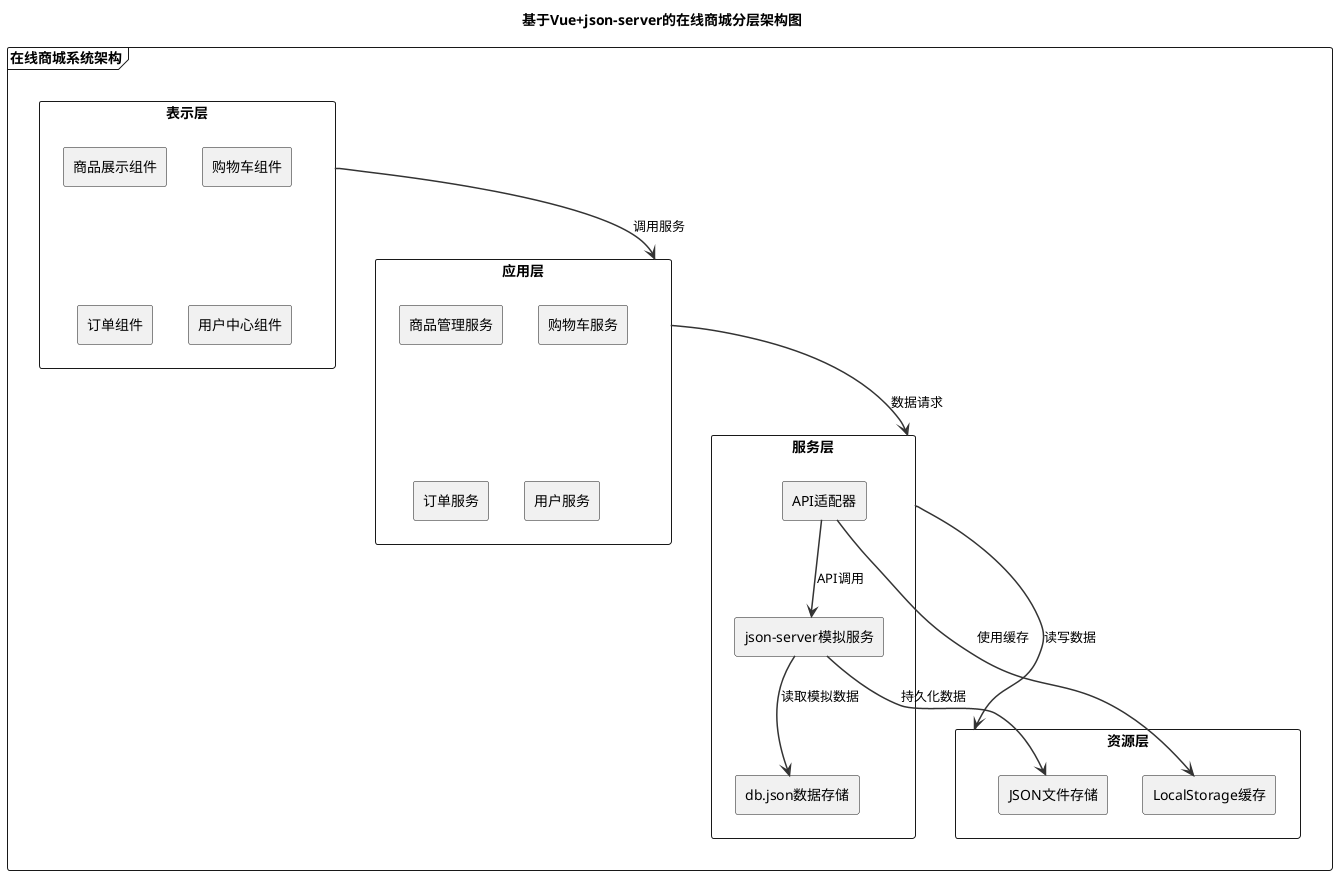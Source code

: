 @startuml
title 基于Vue+json-server的在线商城分层架构图

' 定义样式
skinparam defaultFontName SimHei
skinparam componentStyle rectangle
skinparam packageStyle rectangle
skinparam monochrome true
skinparam arrowThickness 1.5
skinparam arrowColor #333333

' 整体框架
frame "在线商城系统架构" as System {
    
    
     ' 表示层
    package "表示层" as PresentationLayer {
        [商品展示组件] as ProductView
        [购物车组件] as CartView
        [订单组件] as OrderView
        [用户中心组件] as UserView
    }
    
    ' 应用层
    package "应用层" as ApplicationLayer {
        [商品管理服务] as ProductService
        [购物车服务] as CartService
        [订单服务] as OrderService
        [用户服务] as UserService
    }
    
    ' 服务层
    package "服务层" as ServiceLayer {
        [API适配器] as ApiAdapter
        [json-server模拟服务] as JsonServer
        [db.json数据存储] as MockData
    }
    
    ' 资源层
    package "资源层" as ResourceLayer {
        [JSON文件存储] as JsonStorage
        [LocalStorage缓存] as LocalCache
    }
}

' 层级关系（垂直排列）
PresentationLayer --> ApplicationLayer : 调用服务
ApplicationLayer -down-> ServiceLayer : 数据请求
ServiceLayer -down-> ResourceLayer : 读写数据

' 服务层内部关系
ApiAdapter --> JsonServer : API调用
JsonServer --> MockData : 读取模拟数据
JsonServer --> JsonStorage : 持久化数据
ApiAdapter --> LocalCache : 使用缓存

@enduml